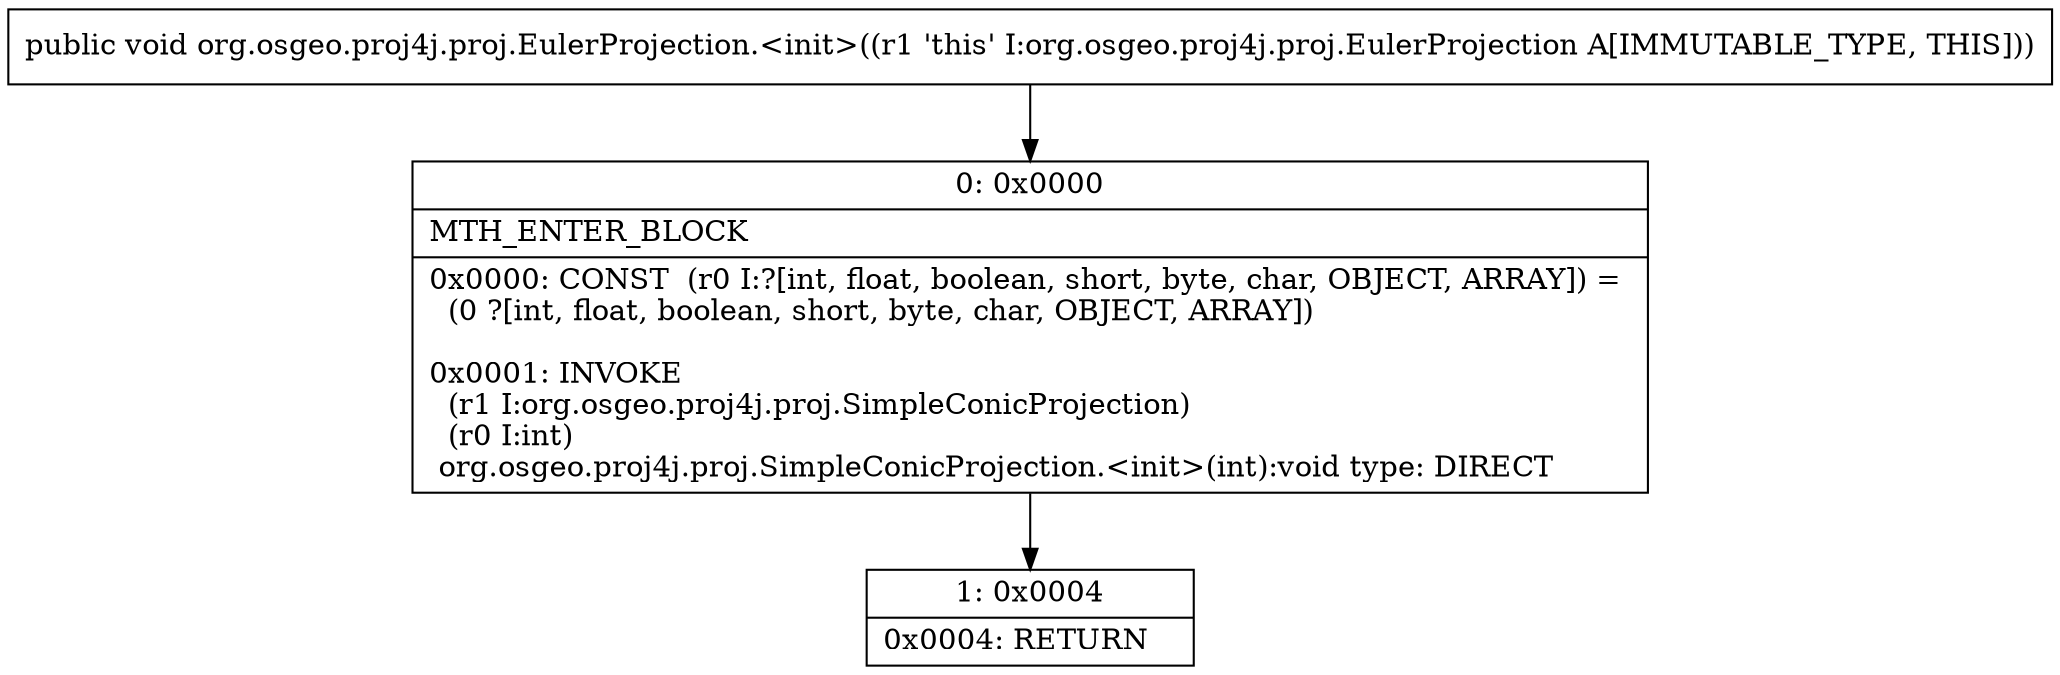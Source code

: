digraph "CFG fororg.osgeo.proj4j.proj.EulerProjection.\<init\>()V" {
Node_0 [shape=record,label="{0\:\ 0x0000|MTH_ENTER_BLOCK\l|0x0000: CONST  (r0 I:?[int, float, boolean, short, byte, char, OBJECT, ARRAY]) = \l  (0 ?[int, float, boolean, short, byte, char, OBJECT, ARRAY])\l \l0x0001: INVOKE  \l  (r1 I:org.osgeo.proj4j.proj.SimpleConicProjection)\l  (r0 I:int)\l org.osgeo.proj4j.proj.SimpleConicProjection.\<init\>(int):void type: DIRECT \l}"];
Node_1 [shape=record,label="{1\:\ 0x0004|0x0004: RETURN   \l}"];
MethodNode[shape=record,label="{public void org.osgeo.proj4j.proj.EulerProjection.\<init\>((r1 'this' I:org.osgeo.proj4j.proj.EulerProjection A[IMMUTABLE_TYPE, THIS])) }"];
MethodNode -> Node_0;
Node_0 -> Node_1;
}

